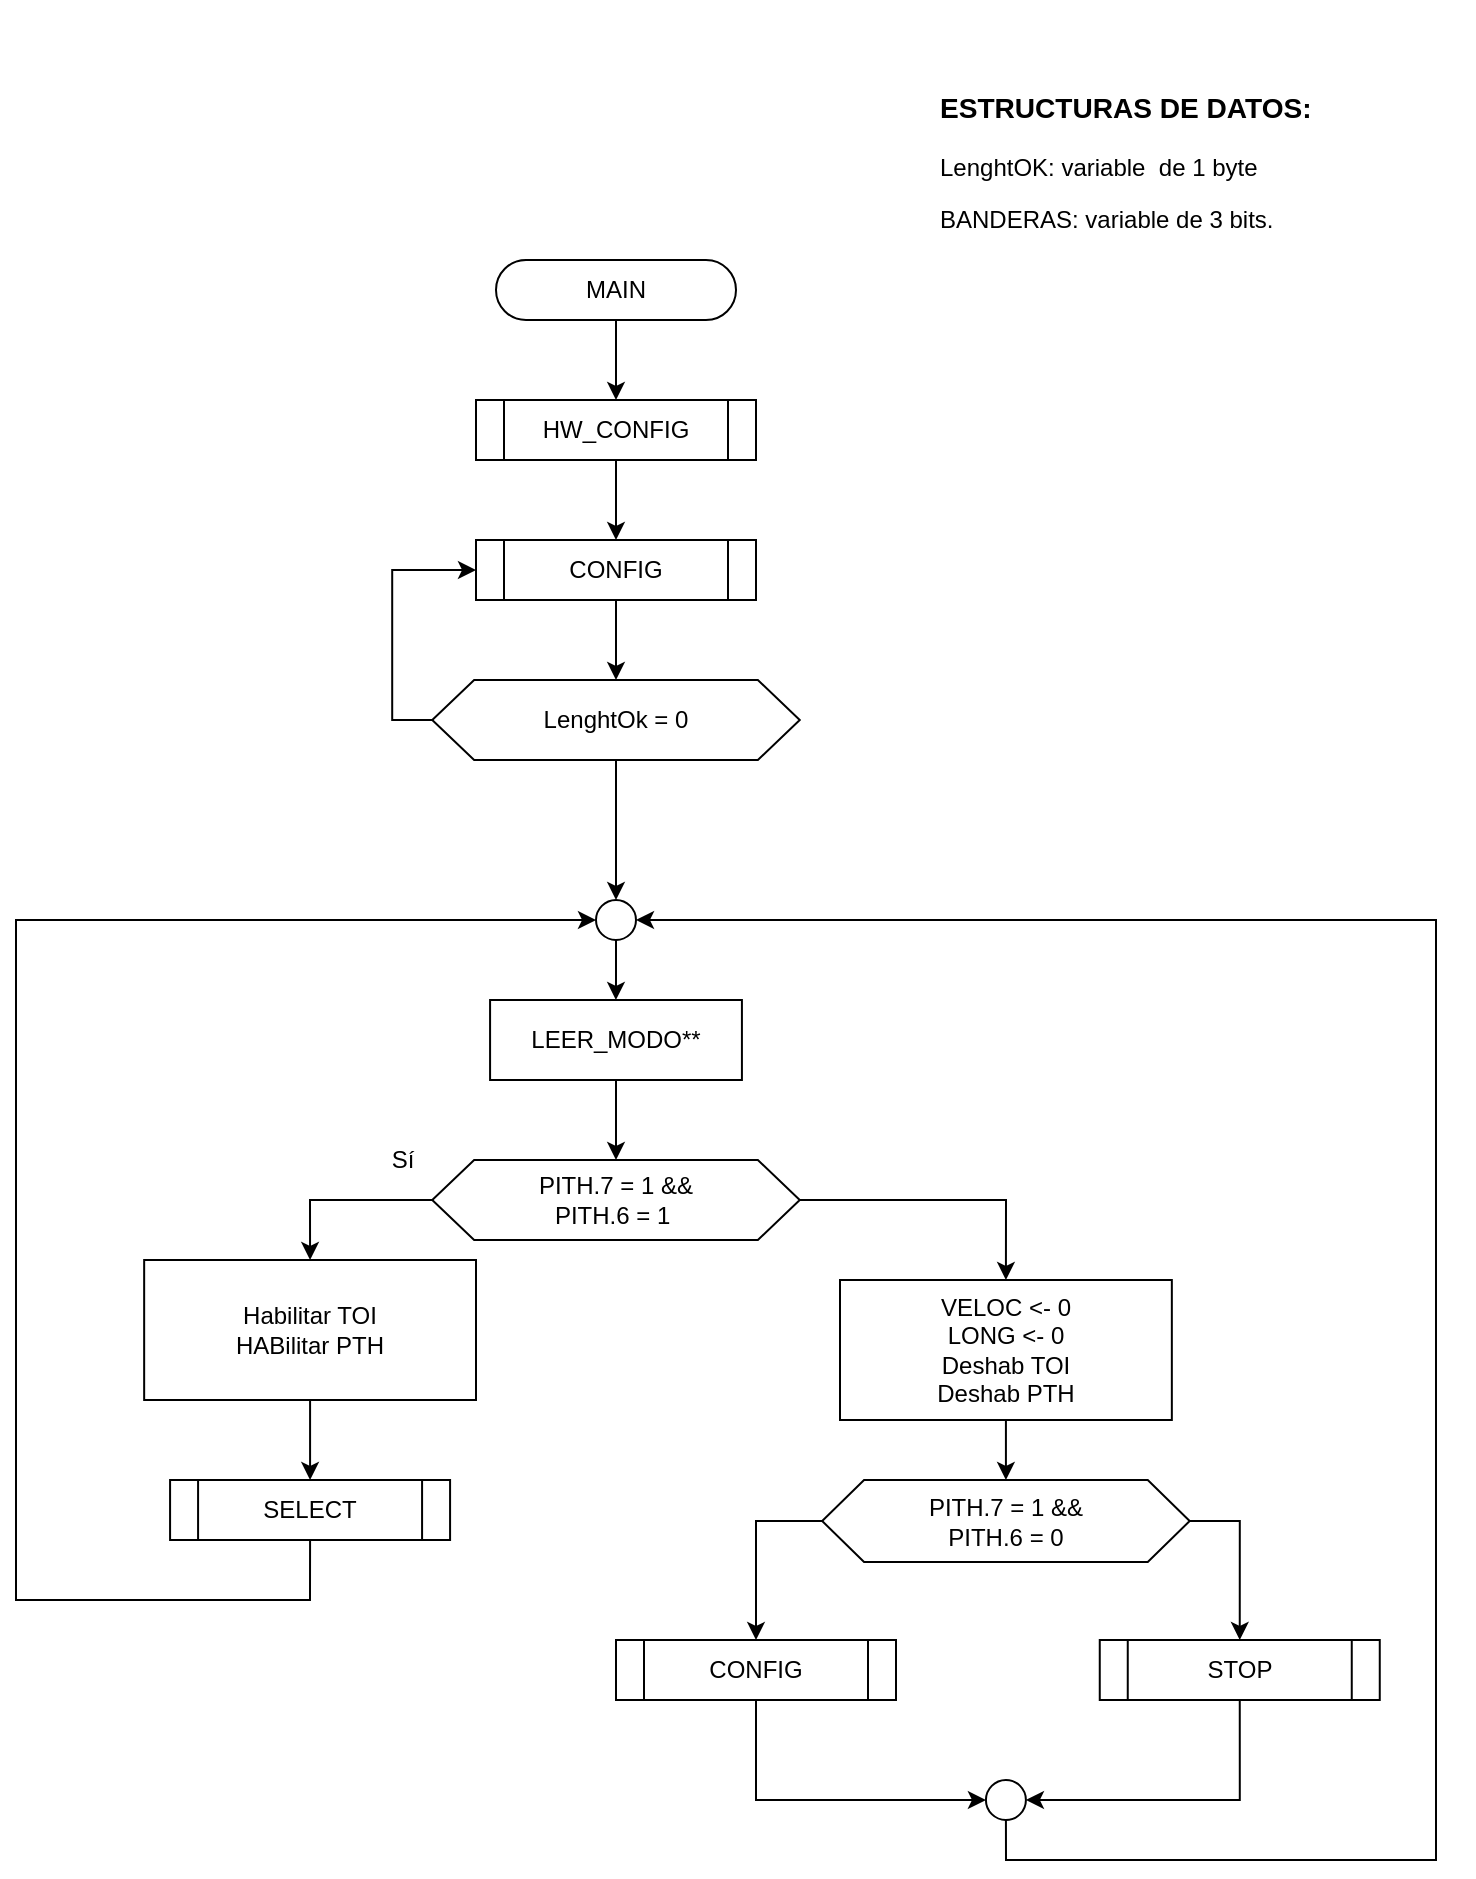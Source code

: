 <mxfile version="13.4.2" type="device"><diagram id="D9KyAQv2uV_lf9RyAl9D" name="Page-1"><mxGraphModel dx="1412" dy="583" grid="1" gridSize="10" guides="1" tooltips="1" connect="1" arrows="1" fold="1" page="1" pageScale="1" pageWidth="827" pageHeight="1169" math="0" shadow="0"><root><mxCell id="0"/><mxCell id="1" parent="0"/><mxCell id="SHEEuvKIqq7tsxXqwBMK-5" style="edgeStyle=orthogonalEdgeStyle;rounded=0;orthogonalLoop=1;jettySize=auto;html=1;exitX=0.5;exitY=1;exitDx=0;exitDy=0;" parent="1" source="SHEEuvKIqq7tsxXqwBMK-2" target="SHEEuvKIqq7tsxXqwBMK-4" edge="1"><mxGeometry relative="1" as="geometry"/></mxCell><mxCell id="SHEEuvKIqq7tsxXqwBMK-2" value="MAIN" style="rounded=1;whiteSpace=wrap;html=1;fontSize=12;glass=0;strokeWidth=1;shadow=0;arcSize=50;" parent="1" vertex="1"><mxGeometry x="-530" y="330" width="120" height="30" as="geometry"/></mxCell><mxCell id="SHEEuvKIqq7tsxXqwBMK-3" value="&lt;h3 style=&quot;text-align: center&quot;&gt;ESTRUCTURAS DE DATOS:&lt;/h3&gt;&lt;p&gt;&lt;span&gt;LenghtOK: variable&amp;nbsp; de 1 byte&lt;/span&gt;&lt;/p&gt;&lt;p&gt;BANDERAS: variable de 3 bits.&lt;/p&gt;&lt;p&gt;&lt;/p&gt;" style="text;html=1;strokeColor=none;fillColor=none;align=left;verticalAlign=middle;whiteSpace=wrap;rounded=0;" parent="1" vertex="1"><mxGeometry x="-310" y="200" width="268.68" height="160" as="geometry"/></mxCell><mxCell id="qQRzW7uIks1V_q4r_Xmg-1" style="edgeStyle=orthogonalEdgeStyle;rounded=0;orthogonalLoop=1;jettySize=auto;html=1;exitX=0.5;exitY=1;exitDx=0;exitDy=0;entryX=0.5;entryY=0;entryDx=0;entryDy=0;" edge="1" parent="1" source="SHEEuvKIqq7tsxXqwBMK-4" target="SHEEuvKIqq7tsxXqwBMK-14"><mxGeometry relative="1" as="geometry"/></mxCell><mxCell id="SHEEuvKIqq7tsxXqwBMK-4" value="HW_CONFIG" style="shape=process;whiteSpace=wrap;html=1;backgroundOutline=1;" parent="1" vertex="1"><mxGeometry x="-540" y="400" width="140" height="30" as="geometry"/></mxCell><mxCell id="SHEEuvKIqq7tsxXqwBMK-27" style="edgeStyle=orthogonalEdgeStyle;rounded=0;orthogonalLoop=1;jettySize=auto;html=1;exitX=1;exitY=0.5;exitDx=0;exitDy=0;entryX=0.5;entryY=0;entryDx=0;entryDy=0;" parent="1" source="SHEEuvKIqq7tsxXqwBMK-7" target="SHEEuvKIqq7tsxXqwBMK-26" edge="1"><mxGeometry relative="1" as="geometry"/></mxCell><mxCell id="SHEEuvKIqq7tsxXqwBMK-29" style="edgeStyle=orthogonalEdgeStyle;rounded=0;orthogonalLoop=1;jettySize=auto;html=1;exitX=0;exitY=0.5;exitDx=0;exitDy=0;entryX=0.5;entryY=0;entryDx=0;entryDy=0;" parent="1" source="SHEEuvKIqq7tsxXqwBMK-7" target="SHEEuvKIqq7tsxXqwBMK-28" edge="1"><mxGeometry relative="1" as="geometry"/></mxCell><mxCell id="SHEEuvKIqq7tsxXqwBMK-7" value="&lt;span&gt;PITH.7 = 1 &amp;amp;&amp;amp;&lt;br&gt;&lt;/span&gt;PITH.6 = 1&amp;nbsp;&lt;span&gt;&lt;br&gt;&lt;/span&gt;" style="shape=hexagon;perimeter=hexagonPerimeter2;whiteSpace=wrap;html=1;size=0.114;" parent="1" vertex="1"><mxGeometry x="-561.88" y="780" width="183.76" height="40" as="geometry"/></mxCell><mxCell id="SHEEuvKIqq7tsxXqwBMK-25" style="edgeStyle=orthogonalEdgeStyle;rounded=0;orthogonalLoop=1;jettySize=auto;html=1;exitX=0.5;exitY=1;exitDx=0;exitDy=0;" parent="1" source="SHEEuvKIqq7tsxXqwBMK-9" target="SHEEuvKIqq7tsxXqwBMK-7" edge="1"><mxGeometry relative="1" as="geometry"/></mxCell><mxCell id="SHEEuvKIqq7tsxXqwBMK-9" value="LEER_MODO**" style="rounded=0;whiteSpace=wrap;html=1;" parent="1" vertex="1"><mxGeometry x="-532.96" y="700" width="125.92" height="40" as="geometry"/></mxCell><mxCell id="SHEEuvKIqq7tsxXqwBMK-15" style="edgeStyle=orthogonalEdgeStyle;rounded=0;orthogonalLoop=1;jettySize=auto;html=1;exitX=0;exitY=0.5;exitDx=0;exitDy=0;entryX=0;entryY=0.5;entryDx=0;entryDy=0;" parent="1" source="SHEEuvKIqq7tsxXqwBMK-10" target="SHEEuvKIqq7tsxXqwBMK-14" edge="1"><mxGeometry relative="1" as="geometry"/></mxCell><mxCell id="SHEEuvKIqq7tsxXqwBMK-17" style="edgeStyle=orthogonalEdgeStyle;rounded=0;orthogonalLoop=1;jettySize=auto;html=1;exitX=0.5;exitY=1;exitDx=0;exitDy=0;entryX=0.5;entryY=0;entryDx=0;entryDy=0;" parent="1" source="SHEEuvKIqq7tsxXqwBMK-10" target="SHEEuvKIqq7tsxXqwBMK-16" edge="1"><mxGeometry relative="1" as="geometry"/></mxCell><mxCell id="SHEEuvKIqq7tsxXqwBMK-10" value="LenghtOk = 0" style="shape=hexagon;perimeter=hexagonPerimeter2;whiteSpace=wrap;html=1;size=0.114;" parent="1" vertex="1"><mxGeometry x="-561.88" y="540" width="183.76" height="40" as="geometry"/></mxCell><mxCell id="SHEEuvKIqq7tsxXqwBMK-19" style="edgeStyle=orthogonalEdgeStyle;rounded=0;orthogonalLoop=1;jettySize=auto;html=1;exitX=0.5;exitY=1;exitDx=0;exitDy=0;" parent="1" source="SHEEuvKIqq7tsxXqwBMK-14" target="SHEEuvKIqq7tsxXqwBMK-10" edge="1"><mxGeometry relative="1" as="geometry"/></mxCell><mxCell id="SHEEuvKIqq7tsxXqwBMK-14" value="CONFIG" style="shape=process;whiteSpace=wrap;html=1;backgroundOutline=1;" parent="1" vertex="1"><mxGeometry x="-540" y="470" width="140" height="30" as="geometry"/></mxCell><mxCell id="SHEEuvKIqq7tsxXqwBMK-24" style="edgeStyle=orthogonalEdgeStyle;rounded=0;orthogonalLoop=1;jettySize=auto;html=1;exitX=0.5;exitY=1;exitDx=0;exitDy=0;" parent="1" source="SHEEuvKIqq7tsxXqwBMK-16" target="SHEEuvKIqq7tsxXqwBMK-9" edge="1"><mxGeometry relative="1" as="geometry"/></mxCell><mxCell id="SHEEuvKIqq7tsxXqwBMK-16" value="" style="ellipse;whiteSpace=wrap;html=1;aspect=fixed;" parent="1" vertex="1"><mxGeometry x="-480.0" y="650" width="20" height="20" as="geometry"/></mxCell><mxCell id="SHEEuvKIqq7tsxXqwBMK-37" style="edgeStyle=orthogonalEdgeStyle;rounded=0;orthogonalLoop=1;jettySize=auto;html=1;exitX=0.5;exitY=1;exitDx=0;exitDy=0;entryX=0.5;entryY=0;entryDx=0;entryDy=0;" parent="1" source="SHEEuvKIqq7tsxXqwBMK-26" target="SHEEuvKIqq7tsxXqwBMK-35" edge="1"><mxGeometry relative="1" as="geometry"/></mxCell><mxCell id="SHEEuvKIqq7tsxXqwBMK-26" value="VELOC &amp;lt;- 0&lt;br&gt;LONG &amp;lt;- 0&lt;br&gt;Deshab TOI&lt;br&gt;Deshab PTH" style="rounded=0;whiteSpace=wrap;html=1;" parent="1" vertex="1"><mxGeometry x="-358" y="840" width="165.92" height="70" as="geometry"/></mxCell><mxCell id="SHEEuvKIqq7tsxXqwBMK-33" style="edgeStyle=orthogonalEdgeStyle;rounded=0;orthogonalLoop=1;jettySize=auto;html=1;exitX=0.5;exitY=1;exitDx=0;exitDy=0;" parent="1" source="SHEEuvKIqq7tsxXqwBMK-28" target="SHEEuvKIqq7tsxXqwBMK-30" edge="1"><mxGeometry relative="1" as="geometry"/></mxCell><mxCell id="SHEEuvKIqq7tsxXqwBMK-28" value="Habilitar TOI&lt;br&gt;HABilitar PTH" style="rounded=0;whiteSpace=wrap;html=1;" parent="1" vertex="1"><mxGeometry x="-705.92" y="830" width="165.92" height="70" as="geometry"/></mxCell><mxCell id="SHEEuvKIqq7tsxXqwBMK-34" style="edgeStyle=orthogonalEdgeStyle;rounded=0;orthogonalLoop=1;jettySize=auto;html=1;exitX=0.5;exitY=1;exitDx=0;exitDy=0;entryX=0;entryY=0.5;entryDx=0;entryDy=0;" parent="1" source="SHEEuvKIqq7tsxXqwBMK-30" target="SHEEuvKIqq7tsxXqwBMK-16" edge="1"><mxGeometry relative="1" as="geometry"><Array as="points"><mxPoint x="-623" y="1000"/><mxPoint x="-770" y="1000"/><mxPoint x="-770" y="660"/></Array></mxGeometry></mxCell><mxCell id="SHEEuvKIqq7tsxXqwBMK-30" value="SELECT" style="shape=process;whiteSpace=wrap;html=1;backgroundOutline=1;" parent="1" vertex="1"><mxGeometry x="-692.96" y="940" width="140" height="30" as="geometry"/></mxCell><mxCell id="SHEEuvKIqq7tsxXqwBMK-39" style="edgeStyle=orthogonalEdgeStyle;rounded=0;orthogonalLoop=1;jettySize=auto;html=1;exitX=0;exitY=0.5;exitDx=0;exitDy=0;" parent="1" source="SHEEuvKIqq7tsxXqwBMK-35" target="SHEEuvKIqq7tsxXqwBMK-38" edge="1"><mxGeometry relative="1" as="geometry"/></mxCell><mxCell id="SHEEuvKIqq7tsxXqwBMK-41" style="edgeStyle=orthogonalEdgeStyle;rounded=0;orthogonalLoop=1;jettySize=auto;html=1;exitX=1;exitY=0.5;exitDx=0;exitDy=0;entryX=0.5;entryY=0;entryDx=0;entryDy=0;" parent="1" source="SHEEuvKIqq7tsxXqwBMK-35" target="SHEEuvKIqq7tsxXqwBMK-40" edge="1"><mxGeometry relative="1" as="geometry"/></mxCell><mxCell id="SHEEuvKIqq7tsxXqwBMK-35" value="&lt;span&gt;PITH.7 = 1 &amp;amp;&amp;amp;&lt;br&gt;&lt;/span&gt;PITH.6 = 0&lt;span&gt;&lt;br&gt;&lt;/span&gt;" style="shape=hexagon;perimeter=hexagonPerimeter2;whiteSpace=wrap;html=1;size=0.114;" parent="1" vertex="1"><mxGeometry x="-366.92" y="940" width="183.76" height="41" as="geometry"/></mxCell><mxCell id="SHEEuvKIqq7tsxXqwBMK-43" style="edgeStyle=orthogonalEdgeStyle;rounded=0;orthogonalLoop=1;jettySize=auto;html=1;exitX=0.5;exitY=1;exitDx=0;exitDy=0;entryX=0;entryY=0.5;entryDx=0;entryDy=0;" parent="1" source="SHEEuvKIqq7tsxXqwBMK-38" target="SHEEuvKIqq7tsxXqwBMK-42" edge="1"><mxGeometry relative="1" as="geometry"/></mxCell><mxCell id="SHEEuvKIqq7tsxXqwBMK-38" value="CONFIG" style="shape=process;whiteSpace=wrap;html=1;backgroundOutline=1;" parent="1" vertex="1"><mxGeometry x="-470" y="1020" width="140" height="30" as="geometry"/></mxCell><mxCell id="SHEEuvKIqq7tsxXqwBMK-44" style="edgeStyle=orthogonalEdgeStyle;rounded=0;orthogonalLoop=1;jettySize=auto;html=1;exitX=0.5;exitY=1;exitDx=0;exitDy=0;entryX=1;entryY=0.5;entryDx=0;entryDy=0;" parent="1" source="SHEEuvKIqq7tsxXqwBMK-40" target="SHEEuvKIqq7tsxXqwBMK-42" edge="1"><mxGeometry relative="1" as="geometry"/></mxCell><mxCell id="SHEEuvKIqq7tsxXqwBMK-40" value="STOP" style="shape=process;whiteSpace=wrap;html=1;backgroundOutline=1;" parent="1" vertex="1"><mxGeometry x="-228.12" y="1020" width="140" height="30" as="geometry"/></mxCell><mxCell id="SHEEuvKIqq7tsxXqwBMK-45" style="edgeStyle=orthogonalEdgeStyle;rounded=0;orthogonalLoop=1;jettySize=auto;html=1;exitX=0.5;exitY=1;exitDx=0;exitDy=0;entryX=1;entryY=0.5;entryDx=0;entryDy=0;" parent="1" source="SHEEuvKIqq7tsxXqwBMK-42" target="SHEEuvKIqq7tsxXqwBMK-16" edge="1"><mxGeometry relative="1" as="geometry"><Array as="points"><mxPoint x="-275" y="1130"/><mxPoint x="-60" y="1130"/><mxPoint x="-60" y="660"/></Array></mxGeometry></mxCell><mxCell id="SHEEuvKIqq7tsxXqwBMK-42" value="" style="ellipse;whiteSpace=wrap;html=1;aspect=fixed;" parent="1" vertex="1"><mxGeometry x="-285.04" y="1090" width="20" height="20" as="geometry"/></mxCell><mxCell id="42befNngeGrJgFXlACIz-10" value="Sí" style="text;html=1;align=center;verticalAlign=middle;resizable=0;points=[];autosize=1;" parent="1" vertex="1"><mxGeometry x="-591.88" y="770" width="30" height="20" as="geometry"/></mxCell></root></mxGraphModel></diagram></mxfile>